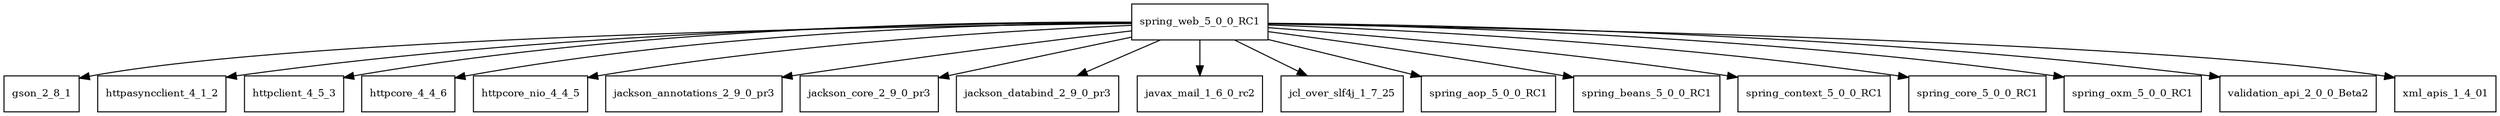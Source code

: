 digraph spring_web_5_0_0_RC1_dependencies {
  node [shape = box, fontsize=10.0];
  spring_web_5_0_0_RC1 -> gson_2_8_1;
  spring_web_5_0_0_RC1 -> httpasyncclient_4_1_2;
  spring_web_5_0_0_RC1 -> httpclient_4_5_3;
  spring_web_5_0_0_RC1 -> httpcore_4_4_6;
  spring_web_5_0_0_RC1 -> httpcore_nio_4_4_5;
  spring_web_5_0_0_RC1 -> jackson_annotations_2_9_0_pr3;
  spring_web_5_0_0_RC1 -> jackson_core_2_9_0_pr3;
  spring_web_5_0_0_RC1 -> jackson_databind_2_9_0_pr3;
  spring_web_5_0_0_RC1 -> javax_mail_1_6_0_rc2;
  spring_web_5_0_0_RC1 -> jcl_over_slf4j_1_7_25;
  spring_web_5_0_0_RC1 -> spring_aop_5_0_0_RC1;
  spring_web_5_0_0_RC1 -> spring_beans_5_0_0_RC1;
  spring_web_5_0_0_RC1 -> spring_context_5_0_0_RC1;
  spring_web_5_0_0_RC1 -> spring_core_5_0_0_RC1;
  spring_web_5_0_0_RC1 -> spring_oxm_5_0_0_RC1;
  spring_web_5_0_0_RC1 -> validation_api_2_0_0_Beta2;
  spring_web_5_0_0_RC1 -> xml_apis_1_4_01;
}
